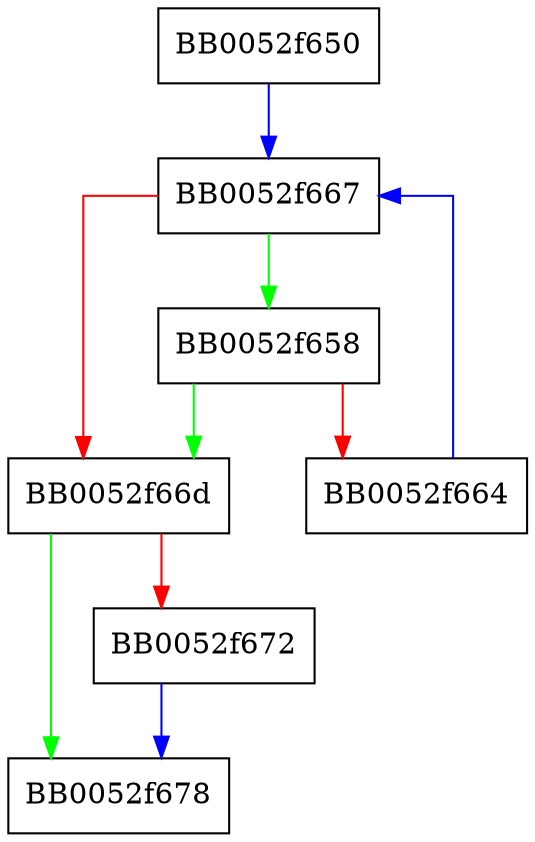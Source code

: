 digraph BIO_get_retry_BIO {
  node [shape="box"];
  graph [splines=ortho];
  BB0052f650 -> BB0052f667 [color="blue"];
  BB0052f658 -> BB0052f66d [color="green"];
  BB0052f658 -> BB0052f664 [color="red"];
  BB0052f664 -> BB0052f667 [color="blue"];
  BB0052f667 -> BB0052f658 [color="green"];
  BB0052f667 -> BB0052f66d [color="red"];
  BB0052f66d -> BB0052f678 [color="green"];
  BB0052f66d -> BB0052f672 [color="red"];
  BB0052f672 -> BB0052f678 [color="blue"];
}